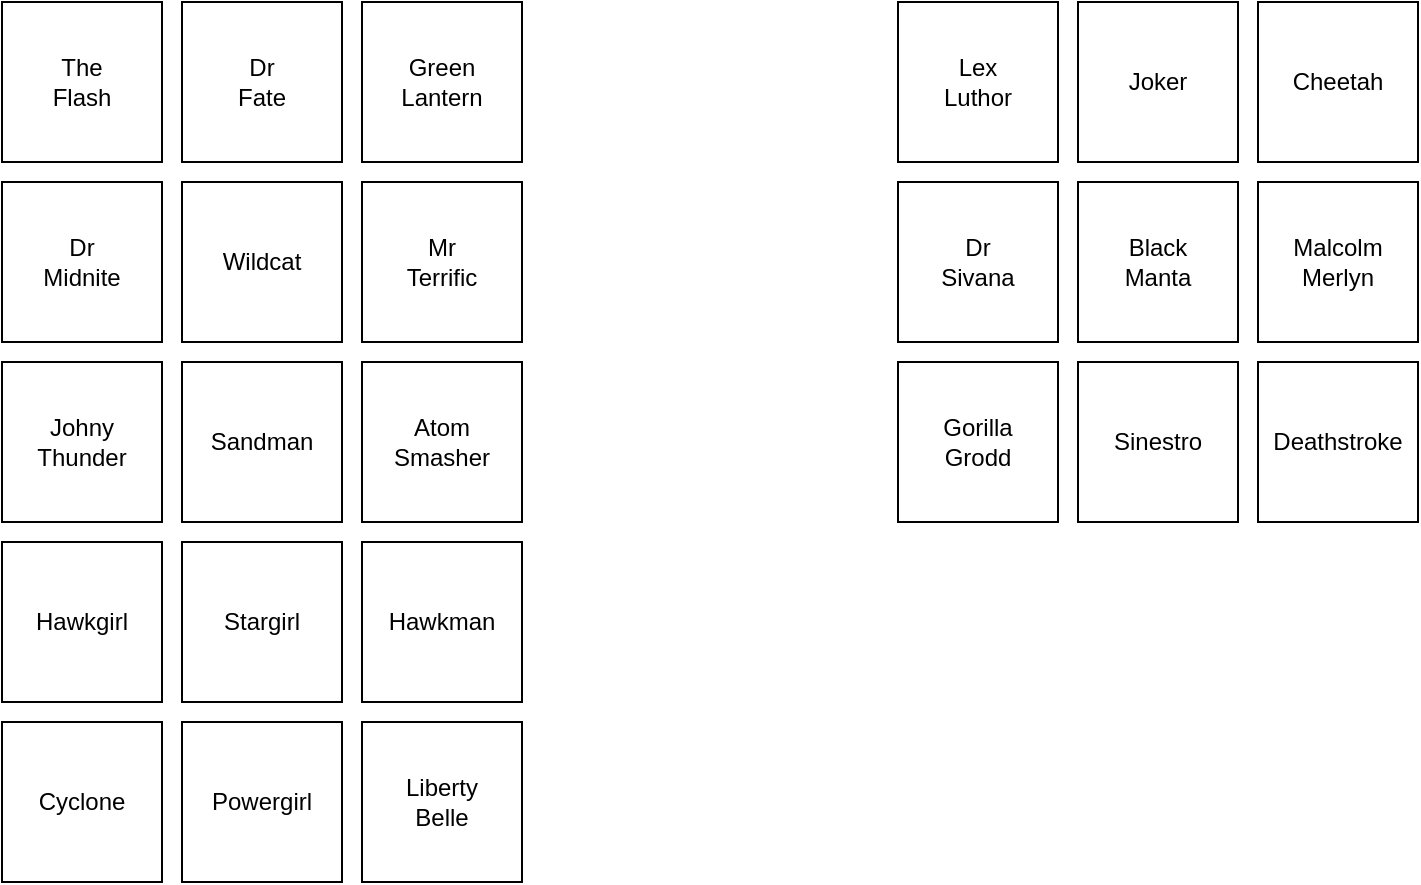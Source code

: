<mxfile version="15.2.7" type="github">
  <diagram id="fvkOmTr3eTpWlSwgU2VT" name="Page-1">
    <mxGraphModel dx="652" dy="390" grid="1" gridSize="10" guides="1" tooltips="1" connect="1" arrows="1" fold="1" page="1" pageScale="1" pageWidth="850" pageHeight="1100" math="0" shadow="0">
      <root>
        <mxCell id="0" />
        <mxCell id="1" parent="0" />
        <mxCell id="oVLx_1felCYEc0Hfwbem-1" value="" style="whiteSpace=wrap;html=1;aspect=fixed;" vertex="1" parent="1">
          <mxGeometry x="72" y="61" width="80" height="80" as="geometry" />
        </mxCell>
        <mxCell id="oVLx_1felCYEc0Hfwbem-2" value="" style="whiteSpace=wrap;html=1;aspect=fixed;" vertex="1" parent="1">
          <mxGeometry x="72" y="241" width="80" height="80" as="geometry" />
        </mxCell>
        <mxCell id="oVLx_1felCYEc0Hfwbem-3" value="" style="whiteSpace=wrap;html=1;aspect=fixed;" vertex="1" parent="1">
          <mxGeometry x="72" y="151" width="80" height="80" as="geometry" />
        </mxCell>
        <mxCell id="oVLx_1felCYEc0Hfwbem-4" value="" style="whiteSpace=wrap;html=1;aspect=fixed;" vertex="1" parent="1">
          <mxGeometry x="162" y="151" width="80" height="80" as="geometry" />
        </mxCell>
        <mxCell id="oVLx_1felCYEc0Hfwbem-5" value="" style="whiteSpace=wrap;html=1;aspect=fixed;" vertex="1" parent="1">
          <mxGeometry x="252" y="151" width="80" height="80" as="geometry" />
        </mxCell>
        <mxCell id="oVLx_1felCYEc0Hfwbem-6" value="" style="whiteSpace=wrap;html=1;aspect=fixed;" vertex="1" parent="1">
          <mxGeometry x="252" y="61" width="80" height="80" as="geometry" />
        </mxCell>
        <mxCell id="oVLx_1felCYEc0Hfwbem-7" value="" style="whiteSpace=wrap;html=1;aspect=fixed;" vertex="1" parent="1">
          <mxGeometry x="162" y="61" width="80" height="80" as="geometry" />
        </mxCell>
        <mxCell id="oVLx_1felCYEc0Hfwbem-8" value="" style="whiteSpace=wrap;html=1;aspect=fixed;" vertex="1" parent="1">
          <mxGeometry x="162" y="241" width="80" height="80" as="geometry" />
        </mxCell>
        <mxCell id="oVLx_1felCYEc0Hfwbem-9" value="" style="whiteSpace=wrap;html=1;aspect=fixed;" vertex="1" parent="1">
          <mxGeometry x="252" y="241" width="80" height="80" as="geometry" />
        </mxCell>
        <mxCell id="oVLx_1felCYEc0Hfwbem-10" value="The Flash" style="text;html=1;strokeColor=none;fillColor=none;align=center;verticalAlign=middle;whiteSpace=wrap;rounded=0;" vertex="1" parent="1">
          <mxGeometry x="92" y="91" width="40" height="20" as="geometry" />
        </mxCell>
        <mxCell id="oVLx_1felCYEc0Hfwbem-11" value="Green Lantern" style="text;html=1;strokeColor=none;fillColor=none;align=center;verticalAlign=middle;whiteSpace=wrap;rounded=0;" vertex="1" parent="1">
          <mxGeometry x="272" y="91" width="40" height="20" as="geometry" />
        </mxCell>
        <mxCell id="oVLx_1felCYEc0Hfwbem-12" value="Dr Fate" style="text;html=1;strokeColor=none;fillColor=none;align=center;verticalAlign=middle;whiteSpace=wrap;rounded=0;" vertex="1" parent="1">
          <mxGeometry x="182" y="91" width="40" height="20" as="geometry" />
        </mxCell>
        <mxCell id="oVLx_1felCYEc0Hfwbem-13" value="Dr Midnite" style="text;html=1;strokeColor=none;fillColor=none;align=center;verticalAlign=middle;whiteSpace=wrap;rounded=0;" vertex="1" parent="1">
          <mxGeometry x="92" y="181" width="40" height="20" as="geometry" />
        </mxCell>
        <mxCell id="oVLx_1felCYEc0Hfwbem-14" value="Wildcat" style="text;html=1;strokeColor=none;fillColor=none;align=center;verticalAlign=middle;whiteSpace=wrap;rounded=0;" vertex="1" parent="1">
          <mxGeometry x="182" y="181" width="40" height="20" as="geometry" />
        </mxCell>
        <mxCell id="oVLx_1felCYEc0Hfwbem-15" value="Mr Terrific" style="text;html=1;strokeColor=none;fillColor=none;align=center;verticalAlign=middle;whiteSpace=wrap;rounded=0;" vertex="1" parent="1">
          <mxGeometry x="272" y="181" width="40" height="20" as="geometry" />
        </mxCell>
        <mxCell id="oVLx_1felCYEc0Hfwbem-16" value="Sandman" style="text;html=1;strokeColor=none;fillColor=none;align=center;verticalAlign=middle;whiteSpace=wrap;rounded=0;" vertex="1" parent="1">
          <mxGeometry x="182" y="271" width="40" height="20" as="geometry" />
        </mxCell>
        <mxCell id="oVLx_1felCYEc0Hfwbem-17" value="Atom Smasher" style="text;html=1;strokeColor=none;fillColor=none;align=center;verticalAlign=middle;whiteSpace=wrap;rounded=0;" vertex="1" parent="1">
          <mxGeometry x="272" y="271" width="40" height="20" as="geometry" />
        </mxCell>
        <mxCell id="oVLx_1felCYEc0Hfwbem-18" value="Johny Thunder" style="text;html=1;strokeColor=none;fillColor=none;align=center;verticalAlign=middle;whiteSpace=wrap;rounded=0;" vertex="1" parent="1">
          <mxGeometry x="92" y="271" width="40" height="20" as="geometry" />
        </mxCell>
        <mxCell id="oVLx_1felCYEc0Hfwbem-19" value="" style="whiteSpace=wrap;html=1;aspect=fixed;" vertex="1" parent="1">
          <mxGeometry x="72" y="331" width="80" height="80" as="geometry" />
        </mxCell>
        <mxCell id="oVLx_1felCYEc0Hfwbem-20" value="" style="whiteSpace=wrap;html=1;aspect=fixed;" vertex="1" parent="1">
          <mxGeometry x="162" y="331" width="80" height="80" as="geometry" />
        </mxCell>
        <mxCell id="oVLx_1felCYEc0Hfwbem-21" value="" style="whiteSpace=wrap;html=1;aspect=fixed;" vertex="1" parent="1">
          <mxGeometry x="252" y="331" width="80" height="80" as="geometry" />
        </mxCell>
        <mxCell id="oVLx_1felCYEc0Hfwbem-22" value="Stargirl" style="text;html=1;strokeColor=none;fillColor=none;align=center;verticalAlign=middle;whiteSpace=wrap;rounded=0;" vertex="1" parent="1">
          <mxGeometry x="182" y="361" width="40" height="20" as="geometry" />
        </mxCell>
        <mxCell id="oVLx_1felCYEc0Hfwbem-23" value="Hawkman" style="text;html=1;strokeColor=none;fillColor=none;align=center;verticalAlign=middle;whiteSpace=wrap;rounded=0;" vertex="1" parent="1">
          <mxGeometry x="272" y="361" width="40" height="20" as="geometry" />
        </mxCell>
        <mxCell id="oVLx_1felCYEc0Hfwbem-24" value="Hawkgirl" style="text;html=1;strokeColor=none;fillColor=none;align=center;verticalAlign=middle;whiteSpace=wrap;rounded=0;" vertex="1" parent="1">
          <mxGeometry x="92" y="361" width="40" height="20" as="geometry" />
        </mxCell>
        <mxCell id="oVLx_1felCYEc0Hfwbem-27" value="" style="whiteSpace=wrap;html=1;aspect=fixed;" vertex="1" parent="1">
          <mxGeometry x="72" y="421" width="80" height="80" as="geometry" />
        </mxCell>
        <mxCell id="oVLx_1felCYEc0Hfwbem-28" value="" style="whiteSpace=wrap;html=1;aspect=fixed;" vertex="1" parent="1">
          <mxGeometry x="162" y="421" width="80" height="80" as="geometry" />
        </mxCell>
        <mxCell id="oVLx_1felCYEc0Hfwbem-29" value="" style="whiteSpace=wrap;html=1;aspect=fixed;" vertex="1" parent="1">
          <mxGeometry x="252" y="421" width="80" height="80" as="geometry" />
        </mxCell>
        <mxCell id="oVLx_1felCYEc0Hfwbem-31" value="Liberty Belle" style="text;html=1;strokeColor=none;fillColor=none;align=center;verticalAlign=middle;whiteSpace=wrap;rounded=0;" vertex="1" parent="1">
          <mxGeometry x="272" y="451" width="40" height="20" as="geometry" />
        </mxCell>
        <mxCell id="oVLx_1felCYEc0Hfwbem-32" value="Powergirl" style="text;html=1;strokeColor=none;fillColor=none;align=center;verticalAlign=middle;whiteSpace=wrap;rounded=0;" vertex="1" parent="1">
          <mxGeometry x="182" y="451" width="40" height="20" as="geometry" />
        </mxCell>
        <mxCell id="oVLx_1felCYEc0Hfwbem-33" value="Cyclone" style="text;html=1;strokeColor=none;fillColor=none;align=center;verticalAlign=middle;whiteSpace=wrap;rounded=0;" vertex="1" parent="1">
          <mxGeometry x="92" y="451" width="40" height="20" as="geometry" />
        </mxCell>
        <mxCell id="oVLx_1felCYEc0Hfwbem-34" value="" style="whiteSpace=wrap;html=1;aspect=fixed;" vertex="1" parent="1">
          <mxGeometry x="610" y="61" width="80" height="80" as="geometry" />
        </mxCell>
        <mxCell id="oVLx_1felCYEc0Hfwbem-35" value="" style="whiteSpace=wrap;html=1;aspect=fixed;" vertex="1" parent="1">
          <mxGeometry x="610" y="151" width="80" height="80" as="geometry" />
        </mxCell>
        <mxCell id="oVLx_1felCYEc0Hfwbem-36" value="" style="whiteSpace=wrap;html=1;aspect=fixed;" vertex="1" parent="1">
          <mxGeometry x="520" y="151" width="80" height="80" as="geometry" />
        </mxCell>
        <mxCell id="oVLx_1felCYEc0Hfwbem-37" value="" style="whiteSpace=wrap;html=1;aspect=fixed;" vertex="1" parent="1">
          <mxGeometry x="700" y="61" width="80" height="80" as="geometry" />
        </mxCell>
        <mxCell id="oVLx_1felCYEc0Hfwbem-38" value="" style="whiteSpace=wrap;html=1;aspect=fixed;" vertex="1" parent="1">
          <mxGeometry x="520" y="61" width="80" height="80" as="geometry" />
        </mxCell>
        <mxCell id="oVLx_1felCYEc0Hfwbem-39" value="" style="whiteSpace=wrap;html=1;aspect=fixed;" vertex="1" parent="1">
          <mxGeometry x="700" y="151" width="80" height="80" as="geometry" />
        </mxCell>
        <mxCell id="oVLx_1felCYEc0Hfwbem-40" value="" style="whiteSpace=wrap;html=1;aspect=fixed;" vertex="1" parent="1">
          <mxGeometry x="520" y="241" width="80" height="80" as="geometry" />
        </mxCell>
        <mxCell id="oVLx_1felCYEc0Hfwbem-41" value="" style="whiteSpace=wrap;html=1;aspect=fixed;" vertex="1" parent="1">
          <mxGeometry x="610" y="241" width="80" height="80" as="geometry" />
        </mxCell>
        <mxCell id="oVLx_1felCYEc0Hfwbem-42" value="" style="whiteSpace=wrap;html=1;aspect=fixed;" vertex="1" parent="1">
          <mxGeometry x="700" y="241" width="80" height="80" as="geometry" />
        </mxCell>
        <mxCell id="oVLx_1felCYEc0Hfwbem-43" value="Black Manta" style="text;html=1;strokeColor=none;fillColor=none;align=center;verticalAlign=middle;whiteSpace=wrap;rounded=0;" vertex="1" parent="1">
          <mxGeometry x="630" y="181" width="40" height="20" as="geometry" />
        </mxCell>
        <mxCell id="oVLx_1felCYEc0Hfwbem-44" value="Sinestro" style="text;html=1;strokeColor=none;fillColor=none;align=center;verticalAlign=middle;whiteSpace=wrap;rounded=0;" vertex="1" parent="1">
          <mxGeometry x="630" y="271" width="40" height="20" as="geometry" />
        </mxCell>
        <mxCell id="oVLx_1felCYEc0Hfwbem-45" value="Deathstroke" style="text;html=1;strokeColor=none;fillColor=none;align=center;verticalAlign=middle;whiteSpace=wrap;rounded=0;" vertex="1" parent="1">
          <mxGeometry x="720" y="271" width="40" height="20" as="geometry" />
        </mxCell>
        <mxCell id="oVLx_1felCYEc0Hfwbem-46" value="Malcolm Merlyn" style="text;html=1;strokeColor=none;fillColor=none;align=center;verticalAlign=middle;whiteSpace=wrap;rounded=0;" vertex="1" parent="1">
          <mxGeometry x="720" y="181" width="40" height="20" as="geometry" />
        </mxCell>
        <mxCell id="oVLx_1felCYEc0Hfwbem-47" value="Cheetah" style="text;html=1;strokeColor=none;fillColor=none;align=center;verticalAlign=middle;whiteSpace=wrap;rounded=0;" vertex="1" parent="1">
          <mxGeometry x="720" y="91" width="40" height="20" as="geometry" />
        </mxCell>
        <mxCell id="oVLx_1felCYEc0Hfwbem-49" value="Gorilla Grodd" style="text;html=1;strokeColor=none;fillColor=none;align=center;verticalAlign=middle;whiteSpace=wrap;rounded=0;" vertex="1" parent="1">
          <mxGeometry x="540" y="271" width="40" height="20" as="geometry" />
        </mxCell>
        <mxCell id="oVLx_1felCYEc0Hfwbem-50" value="Dr Sivana" style="text;html=1;strokeColor=none;fillColor=none;align=center;verticalAlign=middle;whiteSpace=wrap;rounded=0;" vertex="1" parent="1">
          <mxGeometry x="540" y="181" width="40" height="20" as="geometry" />
        </mxCell>
        <mxCell id="oVLx_1felCYEc0Hfwbem-51" value="Joker" style="text;html=1;strokeColor=none;fillColor=none;align=center;verticalAlign=middle;whiteSpace=wrap;rounded=0;" vertex="1" parent="1">
          <mxGeometry x="630" y="91" width="40" height="20" as="geometry" />
        </mxCell>
        <mxCell id="oVLx_1felCYEc0Hfwbem-52" value="Lex Luthor" style="text;html=1;strokeColor=none;fillColor=none;align=center;verticalAlign=middle;whiteSpace=wrap;rounded=0;" vertex="1" parent="1">
          <mxGeometry x="540" y="91" width="40" height="20" as="geometry" />
        </mxCell>
      </root>
    </mxGraphModel>
  </diagram>
</mxfile>
